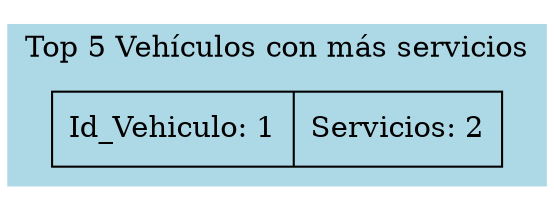 digraph G {
    rankdir=LR;
    node [shape=record];
    subgraph cluster_0 {
        label = "Top 5 Vehículos con más servicios";
        style=filled;
        color=lightblue;
        node1 [label="{{Id_Vehiculo: 1}|{Servicios: 2}}"];
    }
}
